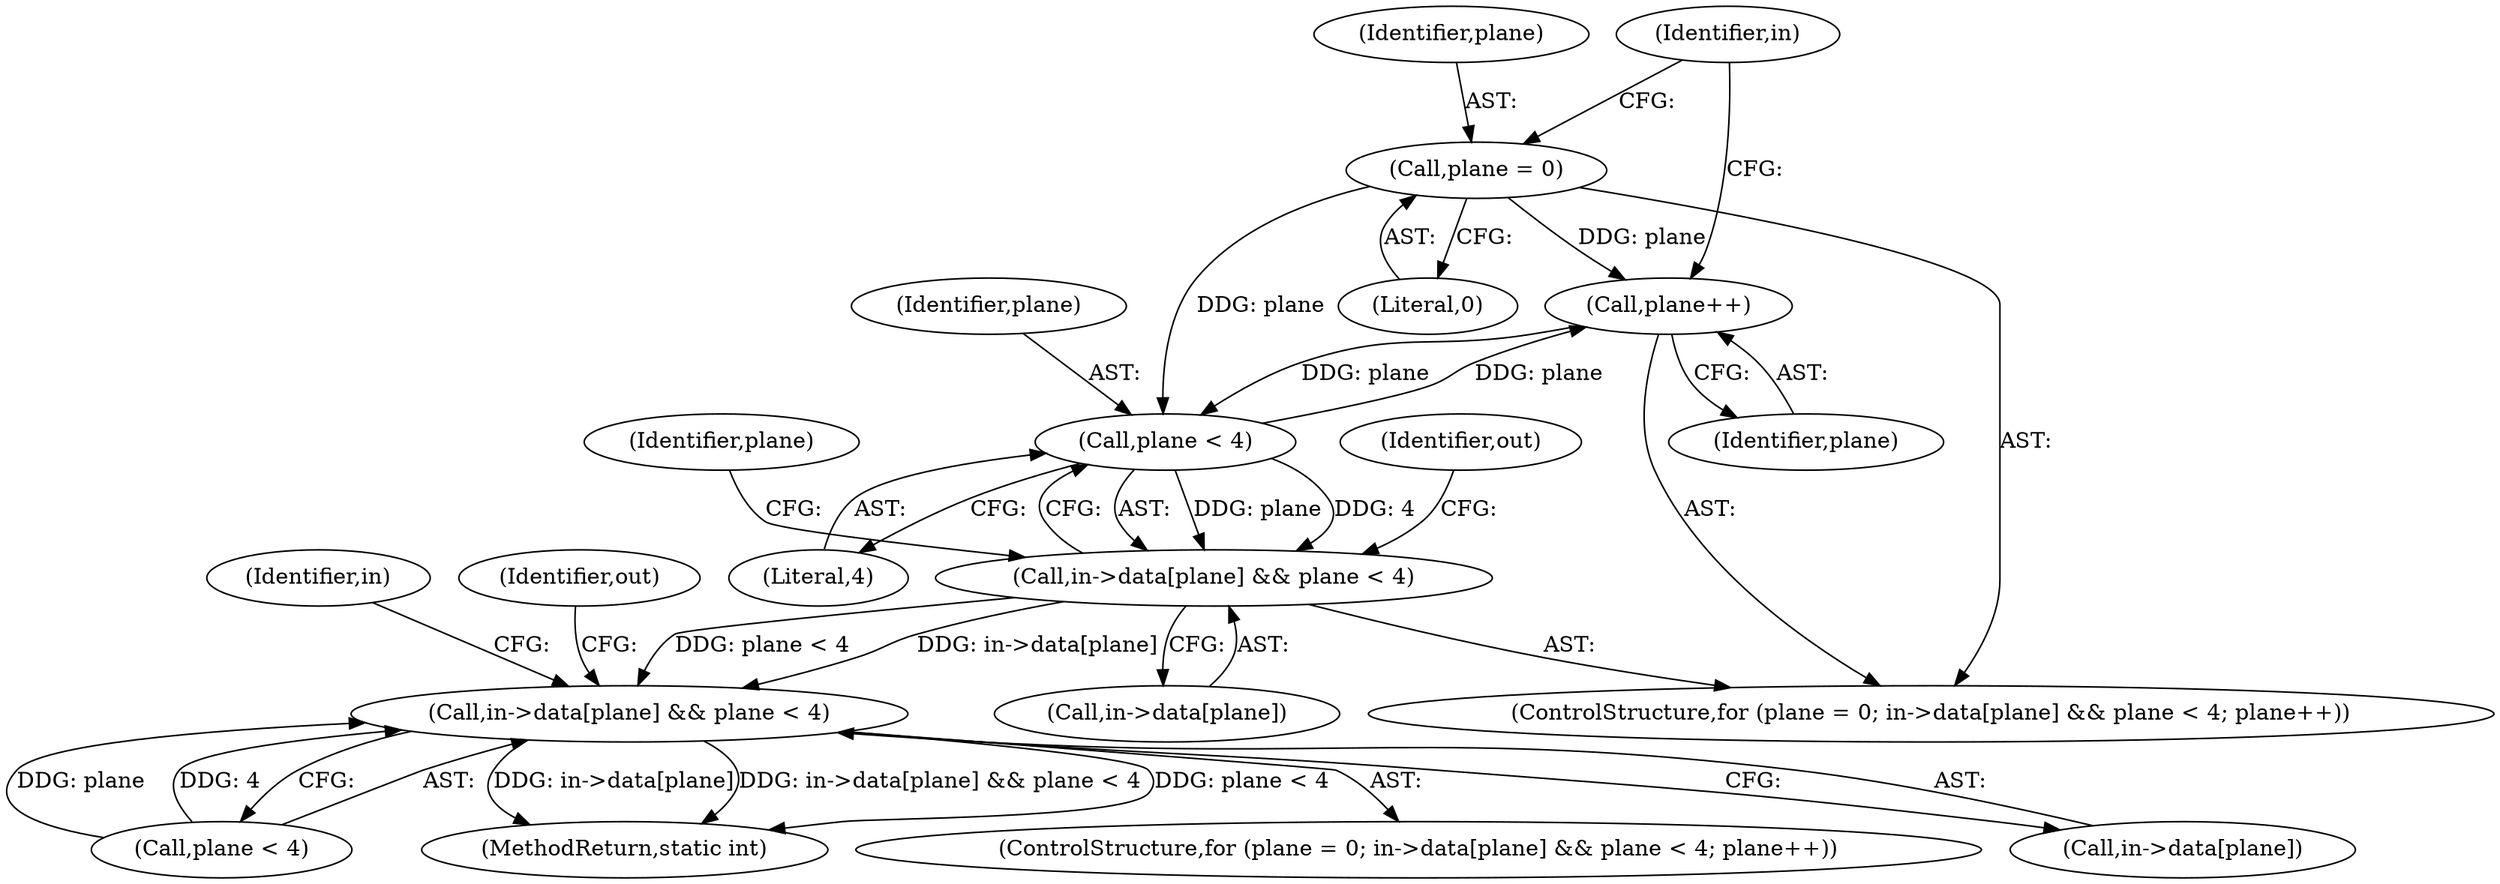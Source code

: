 digraph "1_FFmpeg_e43a0a232dbf6d3c161823c2e07c52e76227a1bc@del" {
"1000190" [label="(Call,plane++)"];
"1000187" [label="(Call,plane < 4)"];
"1000178" [label="(Call,plane = 0)"];
"1000190" [label="(Call,plane++)"];
"1000181" [label="(Call,in->data[plane] && plane < 4)"];
"1000236" [label="(Call,in->data[plane] && plane < 4)"];
"1000242" [label="(Call,plane < 4)"];
"1000187" [label="(Call,plane < 4)"];
"1000190" [label="(Call,plane++)"];
"1000250" [label="(Identifier,out)"];
"1000294" [label="(MethodReturn,static int)"];
"1000191" [label="(Identifier,plane)"];
"1000189" [label="(Literal,4)"];
"1000181" [label="(Call,in->data[plane] && plane < 4)"];
"1000195" [label="(Identifier,out)"];
"1000184" [label="(Identifier,in)"];
"1000188" [label="(Identifier,plane)"];
"1000232" [label="(ControlStructure,for (plane = 0; in->data[plane] && plane < 4; plane++))"];
"1000236" [label="(Call,in->data[plane] && plane < 4)"];
"1000180" [label="(Literal,0)"];
"1000237" [label="(Call,in->data[plane])"];
"1000177" [label="(ControlStructure,for (plane = 0; in->data[plane] && plane < 4; plane++))"];
"1000179" [label="(Identifier,plane)"];
"1000182" [label="(Call,in->data[plane])"];
"1000289" [label="(Identifier,in)"];
"1000178" [label="(Call,plane = 0)"];
"1000234" [label="(Identifier,plane)"];
"1000190" -> "1000177"  [label="AST: "];
"1000190" -> "1000191"  [label="CFG: "];
"1000191" -> "1000190"  [label="AST: "];
"1000184" -> "1000190"  [label="CFG: "];
"1000190" -> "1000187"  [label="DDG: plane"];
"1000187" -> "1000190"  [label="DDG: plane"];
"1000178" -> "1000190"  [label="DDG: plane"];
"1000187" -> "1000181"  [label="AST: "];
"1000187" -> "1000189"  [label="CFG: "];
"1000188" -> "1000187"  [label="AST: "];
"1000189" -> "1000187"  [label="AST: "];
"1000181" -> "1000187"  [label="CFG: "];
"1000187" -> "1000181"  [label="DDG: plane"];
"1000187" -> "1000181"  [label="DDG: 4"];
"1000178" -> "1000187"  [label="DDG: plane"];
"1000178" -> "1000177"  [label="AST: "];
"1000178" -> "1000180"  [label="CFG: "];
"1000179" -> "1000178"  [label="AST: "];
"1000180" -> "1000178"  [label="AST: "];
"1000184" -> "1000178"  [label="CFG: "];
"1000181" -> "1000177"  [label="AST: "];
"1000181" -> "1000182"  [label="CFG: "];
"1000182" -> "1000181"  [label="AST: "];
"1000195" -> "1000181"  [label="CFG: "];
"1000234" -> "1000181"  [label="CFG: "];
"1000181" -> "1000236"  [label="DDG: in->data[plane]"];
"1000181" -> "1000236"  [label="DDG: plane < 4"];
"1000236" -> "1000232"  [label="AST: "];
"1000236" -> "1000237"  [label="CFG: "];
"1000236" -> "1000242"  [label="CFG: "];
"1000237" -> "1000236"  [label="AST: "];
"1000242" -> "1000236"  [label="AST: "];
"1000250" -> "1000236"  [label="CFG: "];
"1000289" -> "1000236"  [label="CFG: "];
"1000236" -> "1000294"  [label="DDG: in->data[plane]"];
"1000236" -> "1000294"  [label="DDG: in->data[plane] && plane < 4"];
"1000236" -> "1000294"  [label="DDG: plane < 4"];
"1000242" -> "1000236"  [label="DDG: plane"];
"1000242" -> "1000236"  [label="DDG: 4"];
}
